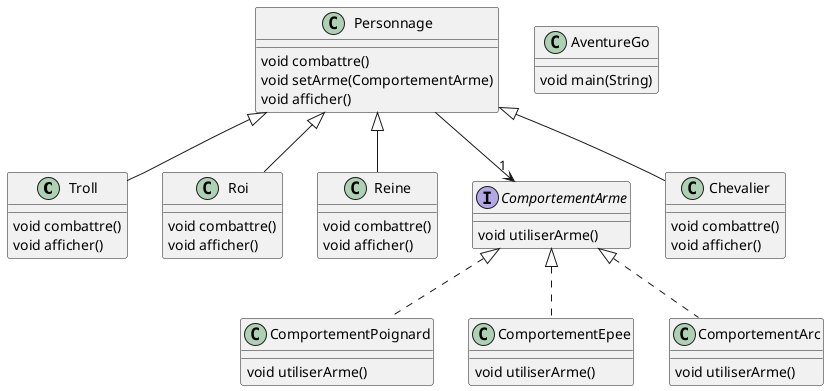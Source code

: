 @startuml

' definitions
' -----------

' package "aaa"
class Troll
class Roi
class Reine
class Personnage
class ComportementPoignard
class ComportementEpee
interface ComportementArme
class ComportementArc
class Chevalier
class AventureGo
' end package

' content
' -------

' Troll:
Personnage <|-- Troll
Troll : void combattre()
Troll : void afficher()

' ComportementArc:
ComportementArme <|.. ComportementArc
ComportementArc : void utiliserArme()

' ComportementEpee:
ComportementArme <|.. ComportementEpee
ComportementEpee : void utiliserArme()

' Roi:
Personnage <|-- Roi
Roi : void combattre()
Roi : void afficher()

' Chevalier:
Personnage <|-- Chevalier
Chevalier : void combattre()
Chevalier : void afficher()

' Reine:
Personnage <|-- Reine
Reine : void combattre()
Reine : void afficher()

' Personnage:
Personnage --> "1" ComportementArme
Personnage : void combattre()
Personnage : void setArme(ComportementArme)
Personnage : void afficher()

' ComportementPoignard:
ComportementArme <|.. ComportementPoignard
ComportementPoignard : void utiliserArme()

' ComportementArme:
ComportementArme : void utiliserArme()

' AventureGo:
AventureGo : void main(String)

@enduml
